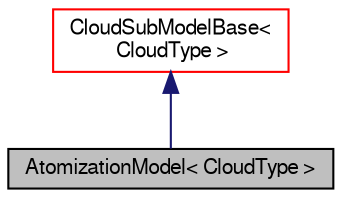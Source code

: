 digraph "AtomizationModel&lt; CloudType &gt;"
{
  bgcolor="transparent";
  edge [fontname="FreeSans",fontsize="10",labelfontname="FreeSans",labelfontsize="10"];
  node [fontname="FreeSans",fontsize="10",shape=record];
  Node1 [label="AtomizationModel\< CloudType \>",height=0.2,width=0.4,color="black", fillcolor="grey75", style="filled" fontcolor="black"];
  Node2 -> Node1 [dir="back",color="midnightblue",fontsize="10",style="solid",fontname="FreeSans"];
  Node2 [label="CloudSubModelBase\<\l CloudType \>",height=0.2,width=0.4,color="red",URL="$a00276.html",tooltip="Base class for cloud sub-models. "];
}
